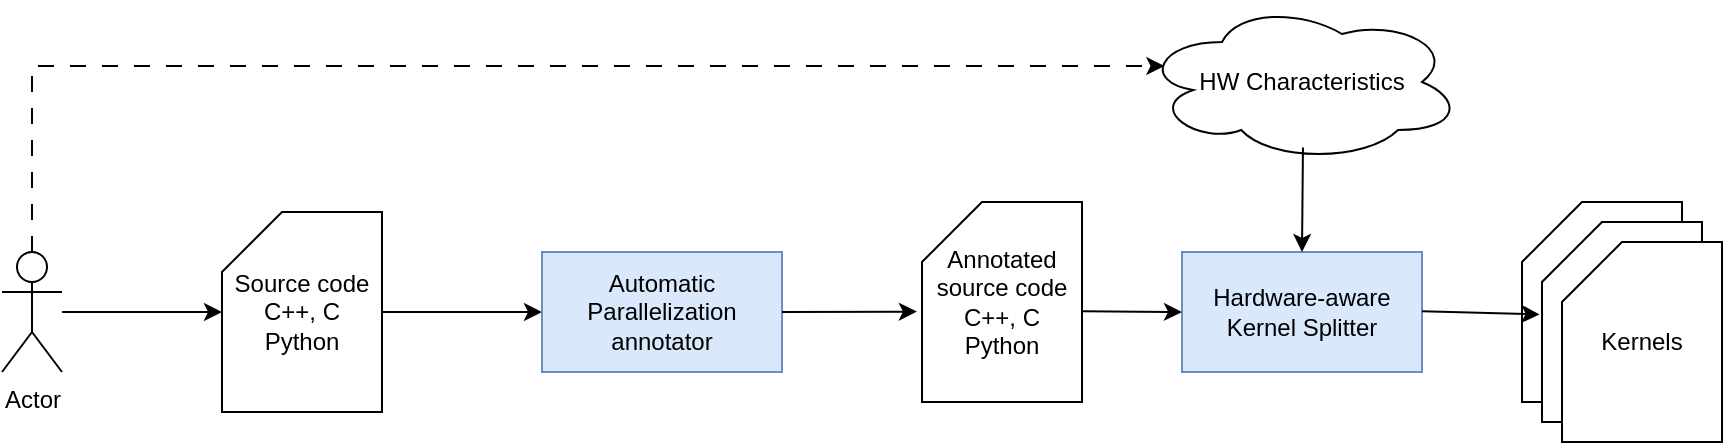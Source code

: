 <mxfile version="24.8.3">
  <diagram name="Page-1" id="O-CuJVroUfgKDCGdwkwK">
    <mxGraphModel dx="1962" dy="663" grid="1" gridSize="10" guides="1" tooltips="1" connect="1" arrows="1" fold="1" page="1" pageScale="1" pageWidth="827" pageHeight="1169" math="0" shadow="0">
      <root>
        <mxCell id="0" />
        <mxCell id="1" parent="0" />
        <mxCell id="6dJpxcJN7iD9RNPL9hnl-1" value="Actor" style="shape=umlActor;verticalLabelPosition=bottom;verticalAlign=top;html=1;outlineConnect=0;" vertex="1" parent="1">
          <mxGeometry x="-220" y="325" width="30" height="60" as="geometry" />
        </mxCell>
        <mxCell id="6dJpxcJN7iD9RNPL9hnl-2" value="" style="endArrow=classic;html=1;rounded=0;" edge="1" parent="1" source="6dJpxcJN7iD9RNPL9hnl-1" target="6dJpxcJN7iD9RNPL9hnl-5">
          <mxGeometry width="50" height="50" relative="1" as="geometry">
            <mxPoint x="-180" y="370" as="sourcePoint" />
            <mxPoint x="-55" y="355" as="targetPoint" />
          </mxGeometry>
        </mxCell>
        <mxCell id="6dJpxcJN7iD9RNPL9hnl-3" value="" style="endArrow=classic;html=1;rounded=0;entryX=0;entryY=0.5;entryDx=0;entryDy=0;exitX=1;exitY=0.5;exitDx=0;exitDy=0;exitPerimeter=0;" edge="1" parent="1" source="6dJpxcJN7iD9RNPL9hnl-5" target="6dJpxcJN7iD9RNPL9hnl-4">
          <mxGeometry width="50" height="50" relative="1" as="geometry">
            <mxPoint x="65" y="355" as="sourcePoint" />
            <mxPoint x="210" y="405" as="targetPoint" />
          </mxGeometry>
        </mxCell>
        <mxCell id="6dJpxcJN7iD9RNPL9hnl-4" value="Automatic Parallelization annotator" style="whiteSpace=wrap;html=1;fillColor=#dae8fc;strokeColor=#6c8ebf;" vertex="1" parent="1">
          <mxGeometry x="50" y="325" width="120" height="60" as="geometry" />
        </mxCell>
        <mxCell id="6dJpxcJN7iD9RNPL9hnl-5" value="&lt;div&gt;Source code&lt;/div&gt;&lt;div&gt;C++, C&lt;/div&gt;&lt;div&gt;Python&lt;br&gt;&lt;/div&gt;" style="shape=card;whiteSpace=wrap;html=1;" vertex="1" parent="1">
          <mxGeometry x="-110" y="305" width="80" height="100" as="geometry" />
        </mxCell>
        <mxCell id="6dJpxcJN7iD9RNPL9hnl-6" value="&lt;div&gt;Annotated source code&lt;/div&gt;&lt;div&gt;C++, C&lt;/div&gt;&lt;div&gt;Python&lt;br&gt;&lt;/div&gt;" style="shape=card;whiteSpace=wrap;html=1;" vertex="1" parent="1">
          <mxGeometry x="240" y="300" width="80" height="100" as="geometry" />
        </mxCell>
        <mxCell id="6dJpxcJN7iD9RNPL9hnl-7" value="" style="endArrow=classic;html=1;rounded=0;exitX=1;exitY=0.5;exitDx=0;exitDy=0;entryX=-0.032;entryY=0.548;entryDx=0;entryDy=0;entryPerimeter=0;" edge="1" parent="1" source="6dJpxcJN7iD9RNPL9hnl-4" target="6dJpxcJN7iD9RNPL9hnl-6">
          <mxGeometry width="50" height="50" relative="1" as="geometry">
            <mxPoint x="-20" y="365" as="sourcePoint" />
            <mxPoint x="60" y="365" as="targetPoint" />
          </mxGeometry>
        </mxCell>
        <mxCell id="6dJpxcJN7iD9RNPL9hnl-8" value="Hardware-aware Kernel Splitter" style="whiteSpace=wrap;html=1;fillColor=#dae8fc;strokeColor=#6c8ebf;" vertex="1" parent="1">
          <mxGeometry x="370" y="325" width="120" height="60" as="geometry" />
        </mxCell>
        <mxCell id="6dJpxcJN7iD9RNPL9hnl-9" value="" style="endArrow=classic;html=1;rounded=0;exitX=0.985;exitY=0.589;exitDx=0;exitDy=0;exitPerimeter=0;entryX=0;entryY=0.5;entryDx=0;entryDy=0;" edge="1" parent="1" target="6dJpxcJN7iD9RNPL9hnl-8">
          <mxGeometry width="50" height="50" relative="1" as="geometry">
            <mxPoint x="320.0" y="354.66" as="sourcePoint" />
            <mxPoint x="375" y="355" as="targetPoint" />
          </mxGeometry>
        </mxCell>
        <mxCell id="6dJpxcJN7iD9RNPL9hnl-11" value="HW Characteristics" style="ellipse;shape=cloud;whiteSpace=wrap;html=1;" vertex="1" parent="1">
          <mxGeometry x="350" y="200" width="160" height="80" as="geometry" />
        </mxCell>
        <mxCell id="6dJpxcJN7iD9RNPL9hnl-14" value="" style="endArrow=classic;html=1;rounded=0;dashed=1;dashPattern=8 8;entryX=0.07;entryY=0.4;entryDx=0;entryDy=0;entryPerimeter=0;edgeStyle=orthogonalEdgeStyle;exitX=0.5;exitY=0;exitDx=0;exitDy=0;exitPerimeter=0;" edge="1" parent="1" source="6dJpxcJN7iD9RNPL9hnl-1" target="6dJpxcJN7iD9RNPL9hnl-11">
          <mxGeometry width="50" height="50" relative="1" as="geometry">
            <mxPoint x="-200" y="240" as="sourcePoint" />
            <mxPoint x="350.0" y="206" as="targetPoint" />
            <Array as="points">
              <mxPoint x="-205" y="232" />
            </Array>
          </mxGeometry>
        </mxCell>
        <mxCell id="6dJpxcJN7iD9RNPL9hnl-17" value="" style="endArrow=classic;html=1;rounded=0;exitX=0.503;exitY=0.909;exitDx=0;exitDy=0;exitPerimeter=0;entryX=0.5;entryY=0;entryDx=0;entryDy=0;" edge="1" parent="1" source="6dJpxcJN7iD9RNPL9hnl-11" target="6dJpxcJN7iD9RNPL9hnl-8">
          <mxGeometry width="50" height="50" relative="1" as="geometry">
            <mxPoint x="330.0" y="364.66" as="sourcePoint" />
            <mxPoint x="380" y="365" as="targetPoint" />
          </mxGeometry>
        </mxCell>
        <mxCell id="6dJpxcJN7iD9RNPL9hnl-22" value="" style="group" vertex="1" connectable="0" parent="1">
          <mxGeometry x="540" y="300" width="100" height="120" as="geometry" />
        </mxCell>
        <mxCell id="6dJpxcJN7iD9RNPL9hnl-18" value="" style="shape=card;whiteSpace=wrap;html=1;" vertex="1" parent="6dJpxcJN7iD9RNPL9hnl-22">
          <mxGeometry width="80" height="100" as="geometry" />
        </mxCell>
        <mxCell id="6dJpxcJN7iD9RNPL9hnl-20" value="" style="shape=card;whiteSpace=wrap;html=1;" vertex="1" parent="6dJpxcJN7iD9RNPL9hnl-22">
          <mxGeometry x="10" y="10" width="80" height="100" as="geometry" />
        </mxCell>
        <mxCell id="6dJpxcJN7iD9RNPL9hnl-21" value="Kernels" style="shape=card;whiteSpace=wrap;html=1;" vertex="1" parent="6dJpxcJN7iD9RNPL9hnl-22">
          <mxGeometry x="20" y="20" width="80" height="100" as="geometry" />
        </mxCell>
        <mxCell id="6dJpxcJN7iD9RNPL9hnl-23" value="" style="endArrow=classic;html=1;rounded=0;exitX=0.985;exitY=0.589;exitDx=0;exitDy=0;exitPerimeter=0;entryX=-0.015;entryY=0.462;entryDx=0;entryDy=0;entryPerimeter=0;" edge="1" parent="1" target="6dJpxcJN7iD9RNPL9hnl-20">
          <mxGeometry width="50" height="50" relative="1" as="geometry">
            <mxPoint x="490.0" y="354.58" as="sourcePoint" />
            <mxPoint x="540" y="354.92" as="targetPoint" />
          </mxGeometry>
        </mxCell>
      </root>
    </mxGraphModel>
  </diagram>
</mxfile>
